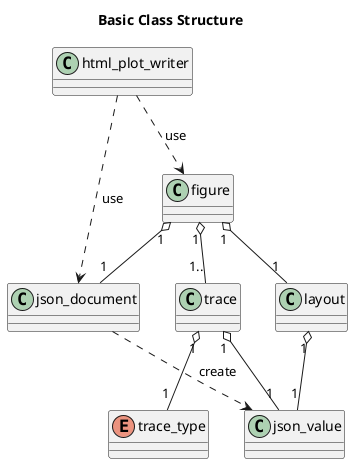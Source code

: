 @startuml classes

title Basic Class Structure

class json_value

class json_document
json_document ..> json_value : create

enum trace_type

class trace
trace "1" o-- "1" trace_type
trace "1" o-- "1" json_value

class layout
layout "1" o-- "1" json_value

class figure
figure "1" o-- "1" json_document
figure "1" o-- "1.." trace
figure "1" o-- "1" layout

class html_plot_writer
html_plot_writer ..> figure : use
html_plot_writer ..> json_document : use

@enduml
